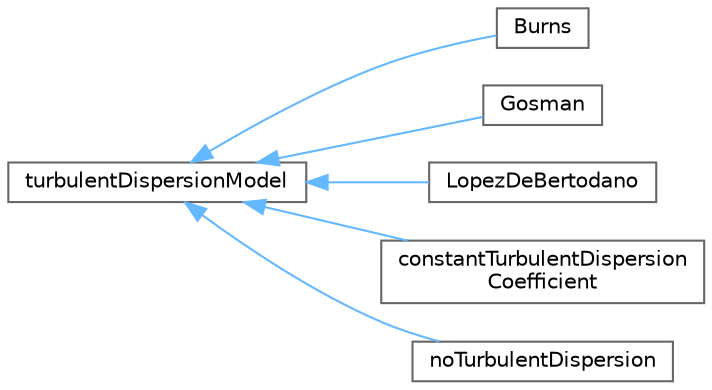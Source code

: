 digraph "Graphical Class Hierarchy"
{
 // LATEX_PDF_SIZE
  bgcolor="transparent";
  edge [fontname=Helvetica,fontsize=10,labelfontname=Helvetica,labelfontsize=10];
  node [fontname=Helvetica,fontsize=10,shape=box,height=0.2,width=0.4];
  rankdir="LR";
  Node0 [id="Node000000",label="turbulentDispersionModel",height=0.2,width=0.4,color="grey40", fillcolor="white", style="filled",URL="$classFoam_1_1turbulentDispersionModel.html",tooltip=" "];
  Node0 -> Node1 [id="edge5605_Node000000_Node000001",dir="back",color="steelblue1",style="solid",tooltip=" "];
  Node1 [id="Node000001",label="Burns",height=0.2,width=0.4,color="grey40", fillcolor="white", style="filled",URL="$classFoam_1_1turbulentDispersionModels_1_1Burns.html",tooltip="Turbulent dispersion model of Burns et al."];
  Node0 -> Node2 [id="edge5606_Node000000_Node000002",dir="back",color="steelblue1",style="solid",tooltip=" "];
  Node2 [id="Node000002",label="Gosman",height=0.2,width=0.4,color="grey40", fillcolor="white", style="filled",URL="$classFoam_1_1turbulentDispersionModels_1_1Gosman.html",tooltip="Turbulent dispersion model of Gosman et al."];
  Node0 -> Node3 [id="edge5607_Node000000_Node000003",dir="back",color="steelblue1",style="solid",tooltip=" "];
  Node3 [id="Node000003",label="LopezDeBertodano",height=0.2,width=0.4,color="grey40", fillcolor="white", style="filled",URL="$classFoam_1_1turbulentDispersionModels_1_1LopezDeBertodano.html",tooltip="Lopez de Bertodano (1992) turbulent dispersion model."];
  Node0 -> Node4 [id="edge5608_Node000000_Node000004",dir="back",color="steelblue1",style="solid",tooltip=" "];
  Node4 [id="Node000004",label="constantTurbulentDispersion\lCoefficient",height=0.2,width=0.4,color="grey40", fillcolor="white", style="filled",URL="$classFoam_1_1turbulentDispersionModels_1_1constantTurbulentDispersionCoefficient.html",tooltip="Constant coefficient turbulent dispersion model."];
  Node0 -> Node5 [id="edge5609_Node000000_Node000005",dir="back",color="steelblue1",style="solid",tooltip=" "];
  Node5 [id="Node000005",label="noTurbulentDispersion",height=0.2,width=0.4,color="grey40", fillcolor="white", style="filled",URL="$classFoam_1_1turbulentDispersionModels_1_1noTurbulentDispersion.html",tooltip=" "];
}
